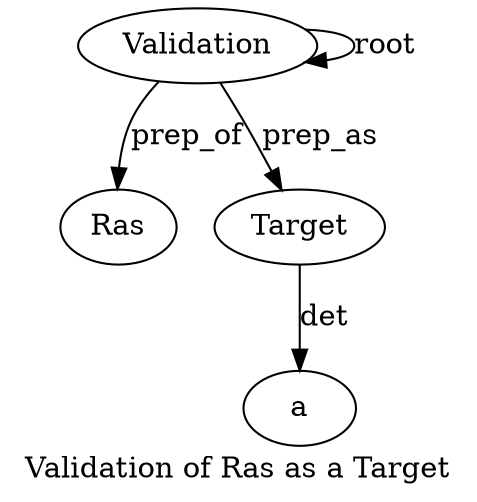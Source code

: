 digraph "Validation of Ras as a Target" {
label="Validation of Ras as a Target";
Validation1 [style=filled, fillcolor=white, label=Validation];
Validation1 -> Validation1  [label=root];
Ras3 [style=filled, fillcolor=white, label=Ras];
Validation1 -> Ras3  [label=prep_of];
Target6 [style=filled, fillcolor=white, label=Target];
a5 [style=filled, fillcolor=white, label=a];
Target6 -> a5  [label=det];
Validation1 -> Target6  [label=prep_as];
}
